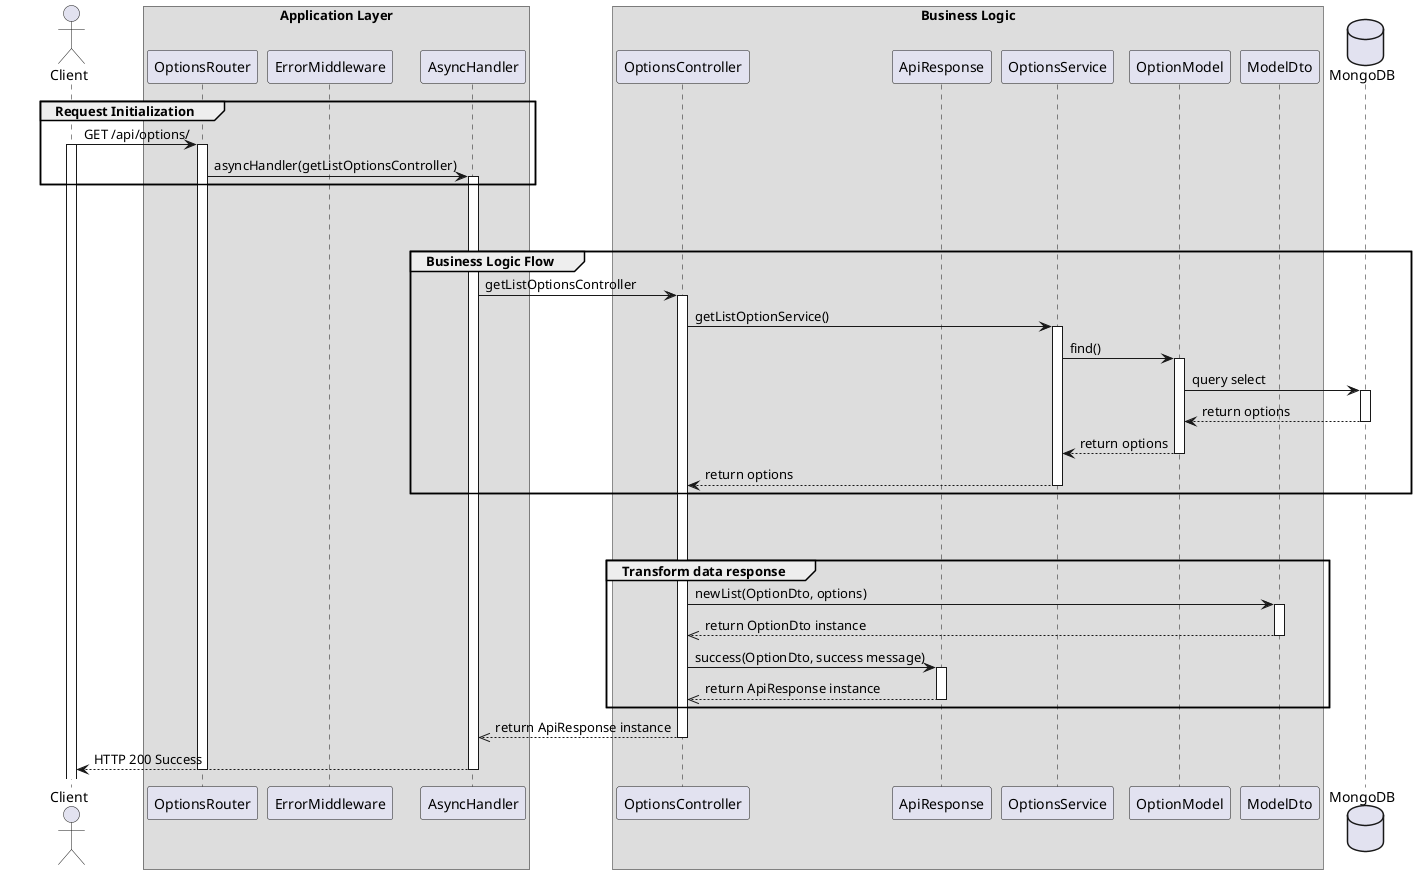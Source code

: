 @startuml View list Disctricts

actor Client

box "Application Layer"
participant OptionsRouter 
participant ErrorMiddleware 
participant AsyncHandler 
end box


box "Business Logic"
participant OptionsController
participant ApiResponse
participant OptionsService 
participant OptionModel
participant ModelDto
end box

database MongoDB

' Step 1
group Request Initialization
    Client -> OptionsRouter: GET /api/options/
    activate Client
    activate OptionsRouter
    OptionsRouter -> AsyncHandler: asyncHandler(getListOptionsController)
    activate AsyncHandler
end

break
break

' step 2
group Business Logic Flow
    AsyncHandler -> OptionsController: getListOptionsController
    activate OptionsController
    OptionsController -> OptionsService: getListOptionService()
    activate OptionsService
    OptionsService -> OptionModel: find()
    activate OptionModel
    OptionModel -> MongoDB: query select 
    activate MongoDB
    MongoDB --> OptionModel: return options
    deactivate MongoDB
    OptionModel --> OptionsService: return options
    deactivate OptionModel
    OptionsService --> OptionsController: return options
    deactivate OptionsService

end
break
break

group Transform data response
    OptionsController -> ModelDto: newList(OptionDto, options)
    activate ModelDto
    ModelDto -->> OptionsController: return OptionDto instance
    deactivate ModelDto

    OptionsController -> ApiResponse: success(OptionDto, success message)
    activate ApiResponse
    ApiResponse -->> OptionsController: return ApiResponse instance
    deactivate ApiResponse 
end
OptionsController -->> AsyncHandler: return ApiResponse instance
deactivate OptionsController
AsyncHandler --> Client: HTTP 200 Success
deactivate AsyncHandler
deactivate OptionsRouter



@enduml
